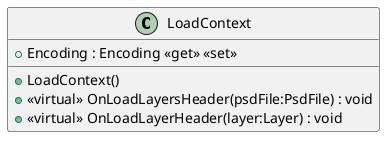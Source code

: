 @startuml
class LoadContext {
    + Encoding : Encoding <<get>> <<set>>
    + LoadContext()
    + <<virtual>> OnLoadLayersHeader(psdFile:PsdFile) : void
    + <<virtual>> OnLoadLayerHeader(layer:Layer) : void
}
@enduml
